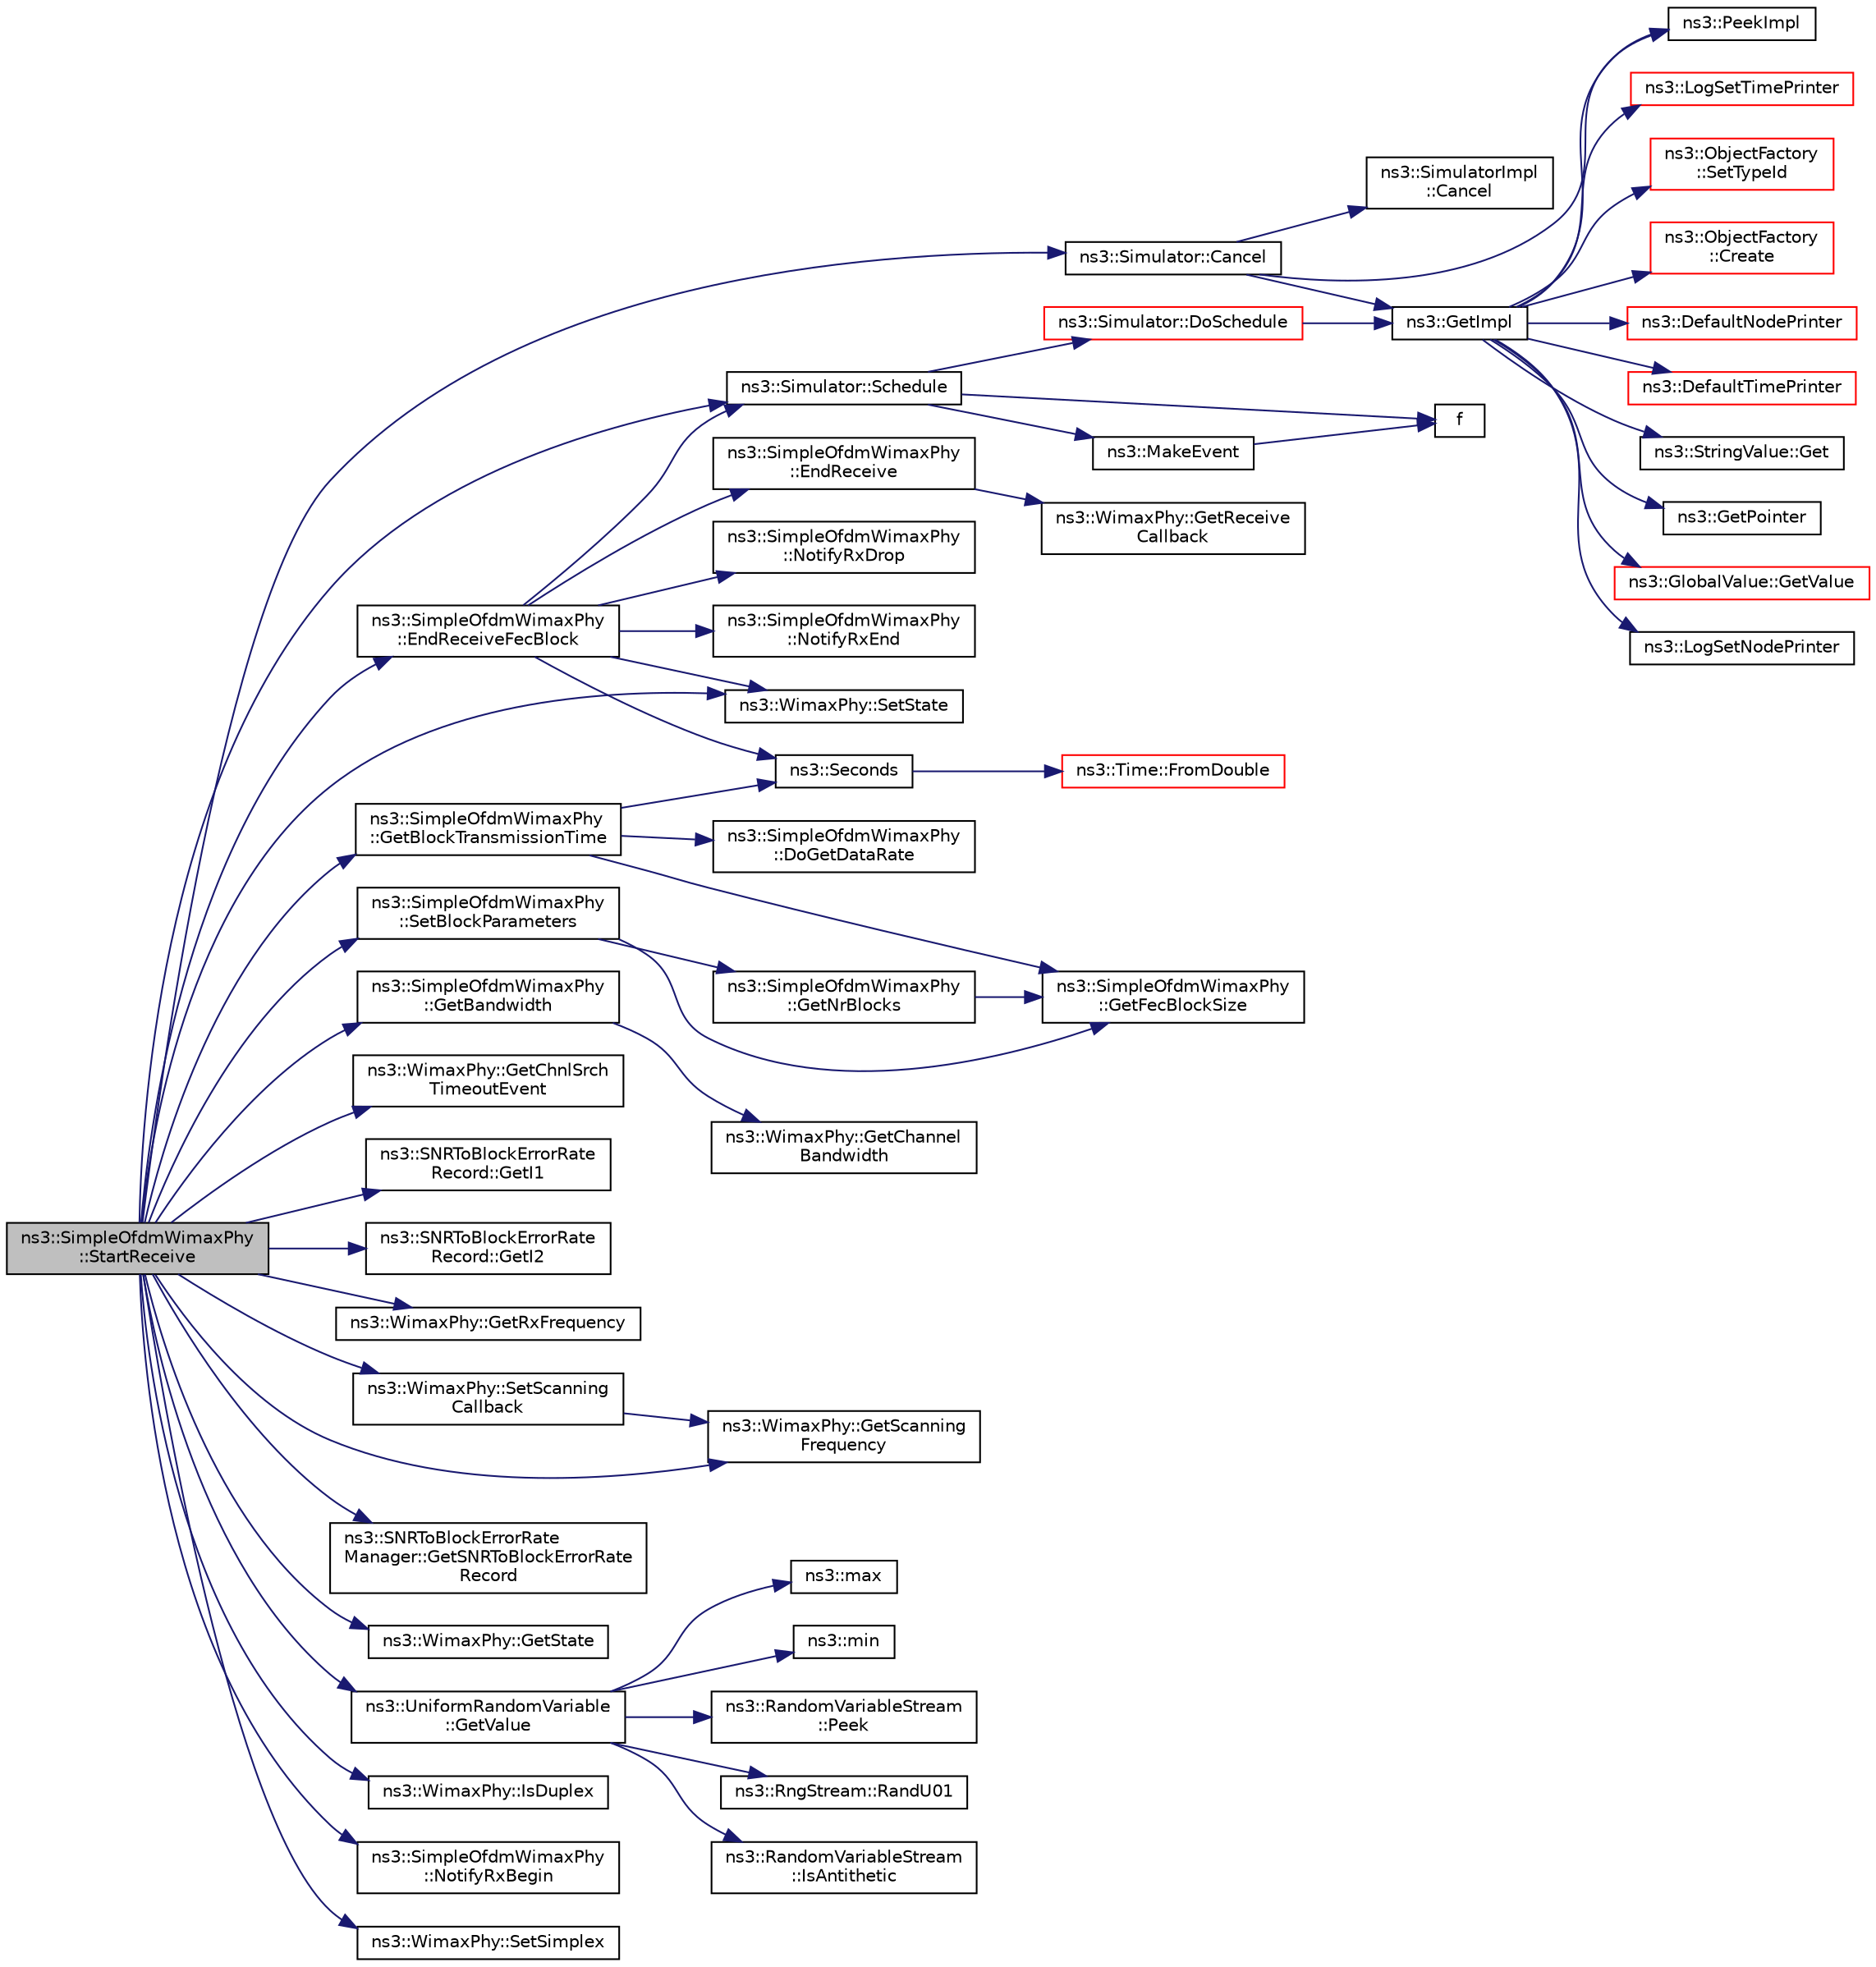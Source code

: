 digraph "ns3::SimpleOfdmWimaxPhy::StartReceive"
{
 // LATEX_PDF_SIZE
  edge [fontname="Helvetica",fontsize="10",labelfontname="Helvetica",labelfontsize="10"];
  node [fontname="Helvetica",fontsize="10",shape=record];
  rankdir="LR";
  Node1 [label="ns3::SimpleOfdmWimaxPhy\l::StartReceive",height=0.2,width=0.4,color="black", fillcolor="grey75", style="filled", fontcolor="black",tooltip="start the reception of a fec block"];
  Node1 -> Node2 [color="midnightblue",fontsize="10",style="solid",fontname="Helvetica"];
  Node2 [label="ns3::Simulator::Cancel",height=0.2,width=0.4,color="black", fillcolor="white", style="filled",URL="$classns3_1_1_simulator.html#a1b903a62d6117ef28f7ba3c6500689bf",tooltip="Set the cancel bit on this event: the event's associated function will not be invoked when it expires..."];
  Node2 -> Node3 [color="midnightblue",fontsize="10",style="solid",fontname="Helvetica"];
  Node3 [label="ns3::SimulatorImpl\l::Cancel",height=0.2,width=0.4,color="black", fillcolor="white", style="filled",URL="$classns3_1_1_simulator_impl.html#ad117e616c99c915ddac6267a74804807",tooltip="Set the cancel bit on this event: the event's associated function will not be invoked when it expires..."];
  Node2 -> Node4 [color="midnightblue",fontsize="10",style="solid",fontname="Helvetica"];
  Node4 [label="ns3::GetImpl",height=0.2,width=0.4,color="black", fillcolor="white", style="filled",URL="$group__simulator.html#ga42eb4eddad41528d4d99794a3dae3fd0",tooltip="Get the SimulatorImpl singleton."];
  Node4 -> Node5 [color="midnightblue",fontsize="10",style="solid",fontname="Helvetica"];
  Node5 [label="ns3::ObjectFactory\l::Create",height=0.2,width=0.4,color="red", fillcolor="white", style="filled",URL="$classns3_1_1_object_factory.html#a52eda277f4aaab54266134ba48102ad7",tooltip="Create an Object instance of the configured TypeId."];
  Node4 -> Node35 [color="midnightblue",fontsize="10",style="solid",fontname="Helvetica"];
  Node35 [label="ns3::DefaultNodePrinter",height=0.2,width=0.4,color="red", fillcolor="white", style="filled",URL="$group__logging.html#gac4c06cbbed12229d85991ced145f6be2",tooltip="Default node id printer implementation."];
  Node4 -> Node38 [color="midnightblue",fontsize="10",style="solid",fontname="Helvetica"];
  Node38 [label="ns3::DefaultTimePrinter",height=0.2,width=0.4,color="red", fillcolor="white", style="filled",URL="$namespacens3.html#ae01c3c7786b644dfb8a0bb8f1201b269",tooltip="Default Time printer."];
  Node4 -> Node43 [color="midnightblue",fontsize="10",style="solid",fontname="Helvetica"];
  Node43 [label="ns3::StringValue::Get",height=0.2,width=0.4,color="black", fillcolor="white", style="filled",URL="$classns3_1_1_string_value.html#a6f208c2778fe1c7882e5cb429b8326ae",tooltip=" "];
  Node4 -> Node44 [color="midnightblue",fontsize="10",style="solid",fontname="Helvetica"];
  Node44 [label="ns3::GetPointer",height=0.2,width=0.4,color="black", fillcolor="white", style="filled",URL="$namespacens3.html#ab4e173cdfd43d17c1a40d5348510a670",tooltip=" "];
  Node4 -> Node45 [color="midnightblue",fontsize="10",style="solid",fontname="Helvetica"];
  Node45 [label="ns3::GlobalValue::GetValue",height=0.2,width=0.4,color="red", fillcolor="white", style="filled",URL="$classns3_1_1_global_value.html#a48a99242193fb69609a17332733e8600",tooltip="Get the value."];
  Node4 -> Node47 [color="midnightblue",fontsize="10",style="solid",fontname="Helvetica"];
  Node47 [label="ns3::LogSetNodePrinter",height=0.2,width=0.4,color="black", fillcolor="white", style="filled",URL="$namespacens3.html#aebac73305345f2e2803fdeb102a7705e",tooltip="Set the LogNodePrinter function to be used to prepend log messages with the node id."];
  Node4 -> Node48 [color="midnightblue",fontsize="10",style="solid",fontname="Helvetica"];
  Node48 [label="ns3::LogSetTimePrinter",height=0.2,width=0.4,color="red", fillcolor="white", style="filled",URL="$namespacens3.html#a46cd76678f7da29799d1b41994e12ec1",tooltip="Set the TimePrinter function to be used to prepend log messages with the simulation time."];
  Node4 -> Node53 [color="midnightblue",fontsize="10",style="solid",fontname="Helvetica"];
  Node53 [label="ns3::PeekImpl",height=0.2,width=0.4,color="black", fillcolor="white", style="filled",URL="$group__simulator.html#ga233c5c38de117e4e4a5a9cd168694792",tooltip="Get the static SimulatorImpl instance."];
  Node4 -> Node54 [color="midnightblue",fontsize="10",style="solid",fontname="Helvetica"];
  Node54 [label="ns3::ObjectFactory\l::SetTypeId",height=0.2,width=0.4,color="red", fillcolor="white", style="filled",URL="$classns3_1_1_object_factory.html#a77dcd099064038a1eb7a6b8251229ec3",tooltip="Set the TypeId of the Objects to be created by this factory."];
  Node2 -> Node53 [color="midnightblue",fontsize="10",style="solid",fontname="Helvetica"];
  Node1 -> Node55 [color="midnightblue",fontsize="10",style="solid",fontname="Helvetica"];
  Node55 [label="ns3::SimpleOfdmWimaxPhy\l::EndReceiveFecBlock",height=0.2,width=0.4,color="black", fillcolor="white", style="filled",URL="$classns3_1_1_simple_ofdm_wimax_phy.html#a5877b5cc70b95f8b2b3c4129a88ee4ed",tooltip="End receive FEC block."];
  Node55 -> Node56 [color="midnightblue",fontsize="10",style="solid",fontname="Helvetica"];
  Node56 [label="ns3::SimpleOfdmWimaxPhy\l::EndReceive",height=0.2,width=0.4,color="black", fillcolor="white", style="filled",URL="$classns3_1_1_simple_ofdm_wimax_phy.html#a17ca55242f086cdaacdbe55b571a8f37",tooltip="End receive."];
  Node56 -> Node57 [color="midnightblue",fontsize="10",style="solid",fontname="Helvetica"];
  Node57 [label="ns3::WimaxPhy::GetReceive\lCallback",height=0.2,width=0.4,color="black", fillcolor="white", style="filled",URL="$classns3_1_1_wimax_phy.html#aa264272c910f1eab7592569c70f47641",tooltip=" "];
  Node55 -> Node58 [color="midnightblue",fontsize="10",style="solid",fontname="Helvetica"];
  Node58 [label="ns3::SimpleOfdmWimaxPhy\l::NotifyRxDrop",height=0.2,width=0.4,color="black", fillcolor="white", style="filled",URL="$classns3_1_1_simple_ofdm_wimax_phy.html#a529e1a876bf8a7edaa0d9137b0f0a997",tooltip="Public method used to fire a PhyRxDrop trace."];
  Node55 -> Node59 [color="midnightblue",fontsize="10",style="solid",fontname="Helvetica"];
  Node59 [label="ns3::SimpleOfdmWimaxPhy\l::NotifyRxEnd",height=0.2,width=0.4,color="black", fillcolor="white", style="filled",URL="$classns3_1_1_simple_ofdm_wimax_phy.html#a0788de9218dda54087cbec6977d6d3eb",tooltip="Public method used to fire a PhyRxEnd trace."];
  Node55 -> Node60 [color="midnightblue",fontsize="10",style="solid",fontname="Helvetica"];
  Node60 [label="ns3::Simulator::Schedule",height=0.2,width=0.4,color="black", fillcolor="white", style="filled",URL="$classns3_1_1_simulator.html#a3da7d28335c8ac0e3e86781f766df241",tooltip="Schedule an event to expire after delay."];
  Node60 -> Node61 [color="midnightblue",fontsize="10",style="solid",fontname="Helvetica"];
  Node61 [label="ns3::Simulator::DoSchedule",height=0.2,width=0.4,color="red", fillcolor="white", style="filled",URL="$classns3_1_1_simulator.html#a47af23973938819bdc89cb2807e09ed5",tooltip="Implementation of the various Schedule methods."];
  Node61 -> Node4 [color="midnightblue",fontsize="10",style="solid",fontname="Helvetica"];
  Node60 -> Node70 [color="midnightblue",fontsize="10",style="solid",fontname="Helvetica"];
  Node70 [label="f",height=0.2,width=0.4,color="black", fillcolor="white", style="filled",URL="$80211b_8c.html#ae7ffc1a8f84fa47a0812b2f2b9627132",tooltip=" "];
  Node60 -> Node71 [color="midnightblue",fontsize="10",style="solid",fontname="Helvetica"];
  Node71 [label="ns3::MakeEvent",height=0.2,width=0.4,color="black", fillcolor="white", style="filled",URL="$group__makeeventfnptr.html#ga289a28a2497c18a9bd299e5e2014094b",tooltip="Make an EventImpl from a function pointer taking varying numbers of arguments."];
  Node71 -> Node70 [color="midnightblue",fontsize="10",style="solid",fontname="Helvetica"];
  Node55 -> Node72 [color="midnightblue",fontsize="10",style="solid",fontname="Helvetica"];
  Node72 [label="ns3::Seconds",height=0.2,width=0.4,color="black", fillcolor="white", style="filled",URL="$group__timecivil.html#ga33c34b816f8ff6628e33d5c8e9713b9e",tooltip="Construct a Time in the indicated unit."];
  Node72 -> Node73 [color="midnightblue",fontsize="10",style="solid",fontname="Helvetica"];
  Node73 [label="ns3::Time::FromDouble",height=0.2,width=0.4,color="red", fillcolor="white", style="filled",URL="$classns3_1_1_time.html#a60e845f4a74e62495b86356afe604cb4",tooltip="Create a Time equal to value in unit unit."];
  Node55 -> Node78 [color="midnightblue",fontsize="10",style="solid",fontname="Helvetica"];
  Node78 [label="ns3::WimaxPhy::SetState",height=0.2,width=0.4,color="black", fillcolor="white", style="filled",URL="$classns3_1_1_wimax_phy.html#abb3acfe9ecda0e5a44275fdb3e4ccf5c",tooltip="set the state of the device"];
  Node1 -> Node79 [color="midnightblue",fontsize="10",style="solid",fontname="Helvetica"];
  Node79 [label="ns3::SimpleOfdmWimaxPhy\l::GetBandwidth",height=0.2,width=0.4,color="black", fillcolor="white", style="filled",URL="$classns3_1_1_simple_ofdm_wimax_phy.html#ab1577ae0f3e54068765f7c01f852e135",tooltip=" "];
  Node79 -> Node80 [color="midnightblue",fontsize="10",style="solid",fontname="Helvetica"];
  Node80 [label="ns3::WimaxPhy::GetChannel\lBandwidth",height=0.2,width=0.4,color="black", fillcolor="white", style="filled",URL="$classns3_1_1_wimax_phy.html#a985bb85c2d9f62abf9657d9fce41a18e",tooltip="Get the channel bandwidth."];
  Node1 -> Node81 [color="midnightblue",fontsize="10",style="solid",fontname="Helvetica"];
  Node81 [label="ns3::SimpleOfdmWimaxPhy\l::GetBlockTransmissionTime",height=0.2,width=0.4,color="black", fillcolor="white", style="filled",URL="$classns3_1_1_simple_ofdm_wimax_phy.html#ac35c5f09e6bcf46dc57ec8f32b8e78de",tooltip="Get block transmission time."];
  Node81 -> Node82 [color="midnightblue",fontsize="10",style="solid",fontname="Helvetica"];
  Node82 [label="ns3::SimpleOfdmWimaxPhy\l::DoGetDataRate",height=0.2,width=0.4,color="black", fillcolor="white", style="filled",URL="$classns3_1_1_simple_ofdm_wimax_phy.html#a1301a34f67c5ed54f7c24f462334db22",tooltip="Get data rate."];
  Node81 -> Node83 [color="midnightblue",fontsize="10",style="solid",fontname="Helvetica"];
  Node83 [label="ns3::SimpleOfdmWimaxPhy\l::GetFecBlockSize",height=0.2,width=0.4,color="black", fillcolor="white", style="filled",URL="$classns3_1_1_simple_ofdm_wimax_phy.html#ab5001cd67d81babda5cc15aa8d987690",tooltip="Get FEC block size."];
  Node81 -> Node72 [color="midnightblue",fontsize="10",style="solid",fontname="Helvetica"];
  Node1 -> Node84 [color="midnightblue",fontsize="10",style="solid",fontname="Helvetica"];
  Node84 [label="ns3::WimaxPhy::GetChnlSrch\lTimeoutEvent",height=0.2,width=0.4,color="black", fillcolor="white", style="filled",URL="$classns3_1_1_wimax_phy.html#aae10e1a9a9c16a4d5a8453334c3821f8",tooltip="Get channel search timeout event."];
  Node1 -> Node85 [color="midnightblue",fontsize="10",style="solid",fontname="Helvetica"];
  Node85 [label="ns3::SNRToBlockErrorRate\lRecord::GetI1",height=0.2,width=0.4,color="black", fillcolor="white", style="filled",URL="$classns3_1_1_s_n_r_to_block_error_rate_record.html#a2a833cbf0a6c0b7d7711b8b9e80cb374",tooltip=" "];
  Node1 -> Node86 [color="midnightblue",fontsize="10",style="solid",fontname="Helvetica"];
  Node86 [label="ns3::SNRToBlockErrorRate\lRecord::GetI2",height=0.2,width=0.4,color="black", fillcolor="white", style="filled",URL="$classns3_1_1_s_n_r_to_block_error_rate_record.html#ad074a70a83bbbfdb5e0cbaa7d652e3f0",tooltip=" "];
  Node1 -> Node87 [color="midnightblue",fontsize="10",style="solid",fontname="Helvetica"];
  Node87 [label="ns3::WimaxPhy::GetRxFrequency",height=0.2,width=0.4,color="black", fillcolor="white", style="filled",URL="$classns3_1_1_wimax_phy.html#ace3ed147cf68d419ae1a878ed8b8b94a",tooltip="Get the reception frequency."];
  Node1 -> Node88 [color="midnightblue",fontsize="10",style="solid",fontname="Helvetica"];
  Node88 [label="ns3::WimaxPhy::GetScanning\lFrequency",height=0.2,width=0.4,color="black", fillcolor="white", style="filled",URL="$classns3_1_1_wimax_phy.html#aaf8e57bef397e75f251d5024a5a6db4b",tooltip="Get the scanning frequency."];
  Node1 -> Node89 [color="midnightblue",fontsize="10",style="solid",fontname="Helvetica"];
  Node89 [label="ns3::SNRToBlockErrorRate\lManager::GetSNRToBlockErrorRate\lRecord",height=0.2,width=0.4,color="black", fillcolor="white", style="filled",URL="$classns3_1_1_s_n_r_to_block_error_rate_manager.html#a95032f946ee3ee4125b01654fda54fe4",tooltip="returns a record of type SNRToBlockErrorRateRecord corresponding to a given modulation and SNR value"];
  Node1 -> Node90 [color="midnightblue",fontsize="10",style="solid",fontname="Helvetica"];
  Node90 [label="ns3::WimaxPhy::GetState",height=0.2,width=0.4,color="black", fillcolor="white", style="filled",URL="$classns3_1_1_wimax_phy.html#ae0bb98840e8fe05b681b5b17e0eb0047",tooltip="Get the state of the device."];
  Node1 -> Node91 [color="midnightblue",fontsize="10",style="solid",fontname="Helvetica"];
  Node91 [label="ns3::UniformRandomVariable\l::GetValue",height=0.2,width=0.4,color="black", fillcolor="white", style="filled",URL="$classns3_1_1_uniform_random_variable.html#a03822d8c86ac51e9aa83bbc73041386b",tooltip="Get the next random value, as a double in the specified range ."];
  Node91 -> Node92 [color="midnightblue",fontsize="10",style="solid",fontname="Helvetica"];
  Node92 [label="ns3::RandomVariableStream\l::IsAntithetic",height=0.2,width=0.4,color="black", fillcolor="white", style="filled",URL="$classns3_1_1_random_variable_stream.html#ae8f50692f36f1403a22d0cbb9c488db2",tooltip="Check if antithetic values will be generated."];
  Node91 -> Node93 [color="midnightblue",fontsize="10",style="solid",fontname="Helvetica"];
  Node93 [label="ns3::max",height=0.2,width=0.4,color="black", fillcolor="white", style="filled",URL="$namespacens3.html#a548291fa9e4e7d6a57814dfcbbebce9b",tooltip=" "];
  Node91 -> Node94 [color="midnightblue",fontsize="10",style="solid",fontname="Helvetica"];
  Node94 [label="ns3::min",height=0.2,width=0.4,color="black", fillcolor="white", style="filled",URL="$namespacens3.html#a66840605409c3caeff0d2a728b68dc6d",tooltip=" "];
  Node91 -> Node95 [color="midnightblue",fontsize="10",style="solid",fontname="Helvetica"];
  Node95 [label="ns3::RandomVariableStream\l::Peek",height=0.2,width=0.4,color="black", fillcolor="white", style="filled",URL="$classns3_1_1_random_variable_stream.html#a72b37a5c0a574a51df77d378d9101936",tooltip="Get the pointer to the underlying RngStream."];
  Node91 -> Node96 [color="midnightblue",fontsize="10",style="solid",fontname="Helvetica"];
  Node96 [label="ns3::RngStream::RandU01",height=0.2,width=0.4,color="black", fillcolor="white", style="filled",URL="$classns3_1_1_rng_stream.html#a46be36426b8bc712e9de468b63558c22",tooltip="Generate the next random number for this stream."];
  Node1 -> Node97 [color="midnightblue",fontsize="10",style="solid",fontname="Helvetica"];
  Node97 [label="ns3::WimaxPhy::IsDuplex",height=0.2,width=0.4,color="black", fillcolor="white", style="filled",URL="$classns3_1_1_wimax_phy.html#aa67c3adc074615596b7d10d583dbd003",tooltip="Check if configured in duplex mode."];
  Node1 -> Node98 [color="midnightblue",fontsize="10",style="solid",fontname="Helvetica"];
  Node98 [label="ns3::SimpleOfdmWimaxPhy\l::NotifyRxBegin",height=0.2,width=0.4,color="black", fillcolor="white", style="filled",URL="$classns3_1_1_simple_ofdm_wimax_phy.html#a011141b87f622186ac5bde357298a81a",tooltip="Public method used to fire a PhyRxBegin trace."];
  Node1 -> Node60 [color="midnightblue",fontsize="10",style="solid",fontname="Helvetica"];
  Node1 -> Node99 [color="midnightblue",fontsize="10",style="solid",fontname="Helvetica"];
  Node99 [label="ns3::SimpleOfdmWimaxPhy\l::SetBlockParameters",height=0.2,width=0.4,color="black", fillcolor="white", style="filled",URL="$classns3_1_1_simple_ofdm_wimax_phy.html#a66efff7abf01eac223b568755d5291a9",tooltip="Set block parameters."];
  Node99 -> Node83 [color="midnightblue",fontsize="10",style="solid",fontname="Helvetica"];
  Node99 -> Node100 [color="midnightblue",fontsize="10",style="solid",fontname="Helvetica"];
  Node100 [label="ns3::SimpleOfdmWimaxPhy\l::GetNrBlocks",height=0.2,width=0.4,color="black", fillcolor="white", style="filled",URL="$classns3_1_1_simple_ofdm_wimax_phy.html#a53e0be74600fe30a4eafa3c71426eb82",tooltip="Get number of blocks."];
  Node100 -> Node83 [color="midnightblue",fontsize="10",style="solid",fontname="Helvetica"];
  Node1 -> Node101 [color="midnightblue",fontsize="10",style="solid",fontname="Helvetica"];
  Node101 [label="ns3::WimaxPhy::SetScanning\lCallback",height=0.2,width=0.4,color="black", fillcolor="white", style="filled",URL="$classns3_1_1_wimax_phy.html#ae2ec7d4b0b4049aff280daaa607744ba",tooltip="calls the scanning call back function"];
  Node101 -> Node88 [color="midnightblue",fontsize="10",style="solid",fontname="Helvetica"];
  Node1 -> Node102 [color="midnightblue",fontsize="10",style="solid",fontname="Helvetica"];
  Node102 [label="ns3::WimaxPhy::SetSimplex",height=0.2,width=0.4,color="black", fillcolor="white", style="filled",URL="$classns3_1_1_wimax_phy.html#aa67efa49cb4e9c71b48264a5a24386a5",tooltip="configure the physical layer in simplex mode"];
  Node1 -> Node78 [color="midnightblue",fontsize="10",style="solid",fontname="Helvetica"];
}
